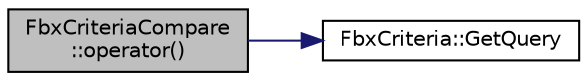 digraph "FbxCriteriaCompare::operator()"
{
  edge [fontname="Helvetica",fontsize="10",labelfontname="Helvetica",labelfontsize="10"];
  node [fontname="Helvetica",fontsize="10",shape=record];
  rankdir="LR";
  Node0 [label="FbxCriteriaCompare\l::operator()",height=0.2,width=0.4,color="black", fillcolor="grey75", style="filled", fontcolor="black"];
  Node0 -> Node1 [color="midnightblue",fontsize="10",style="solid",fontname="Helvetica"];
  Node1 [label="FbxCriteria::GetQuery",height=0.2,width=0.4,color="black", fillcolor="white", style="filled",URL="$class_fbx_criteria.html#ac91d0ae92b399ad78114d851d08cd850"];
}

